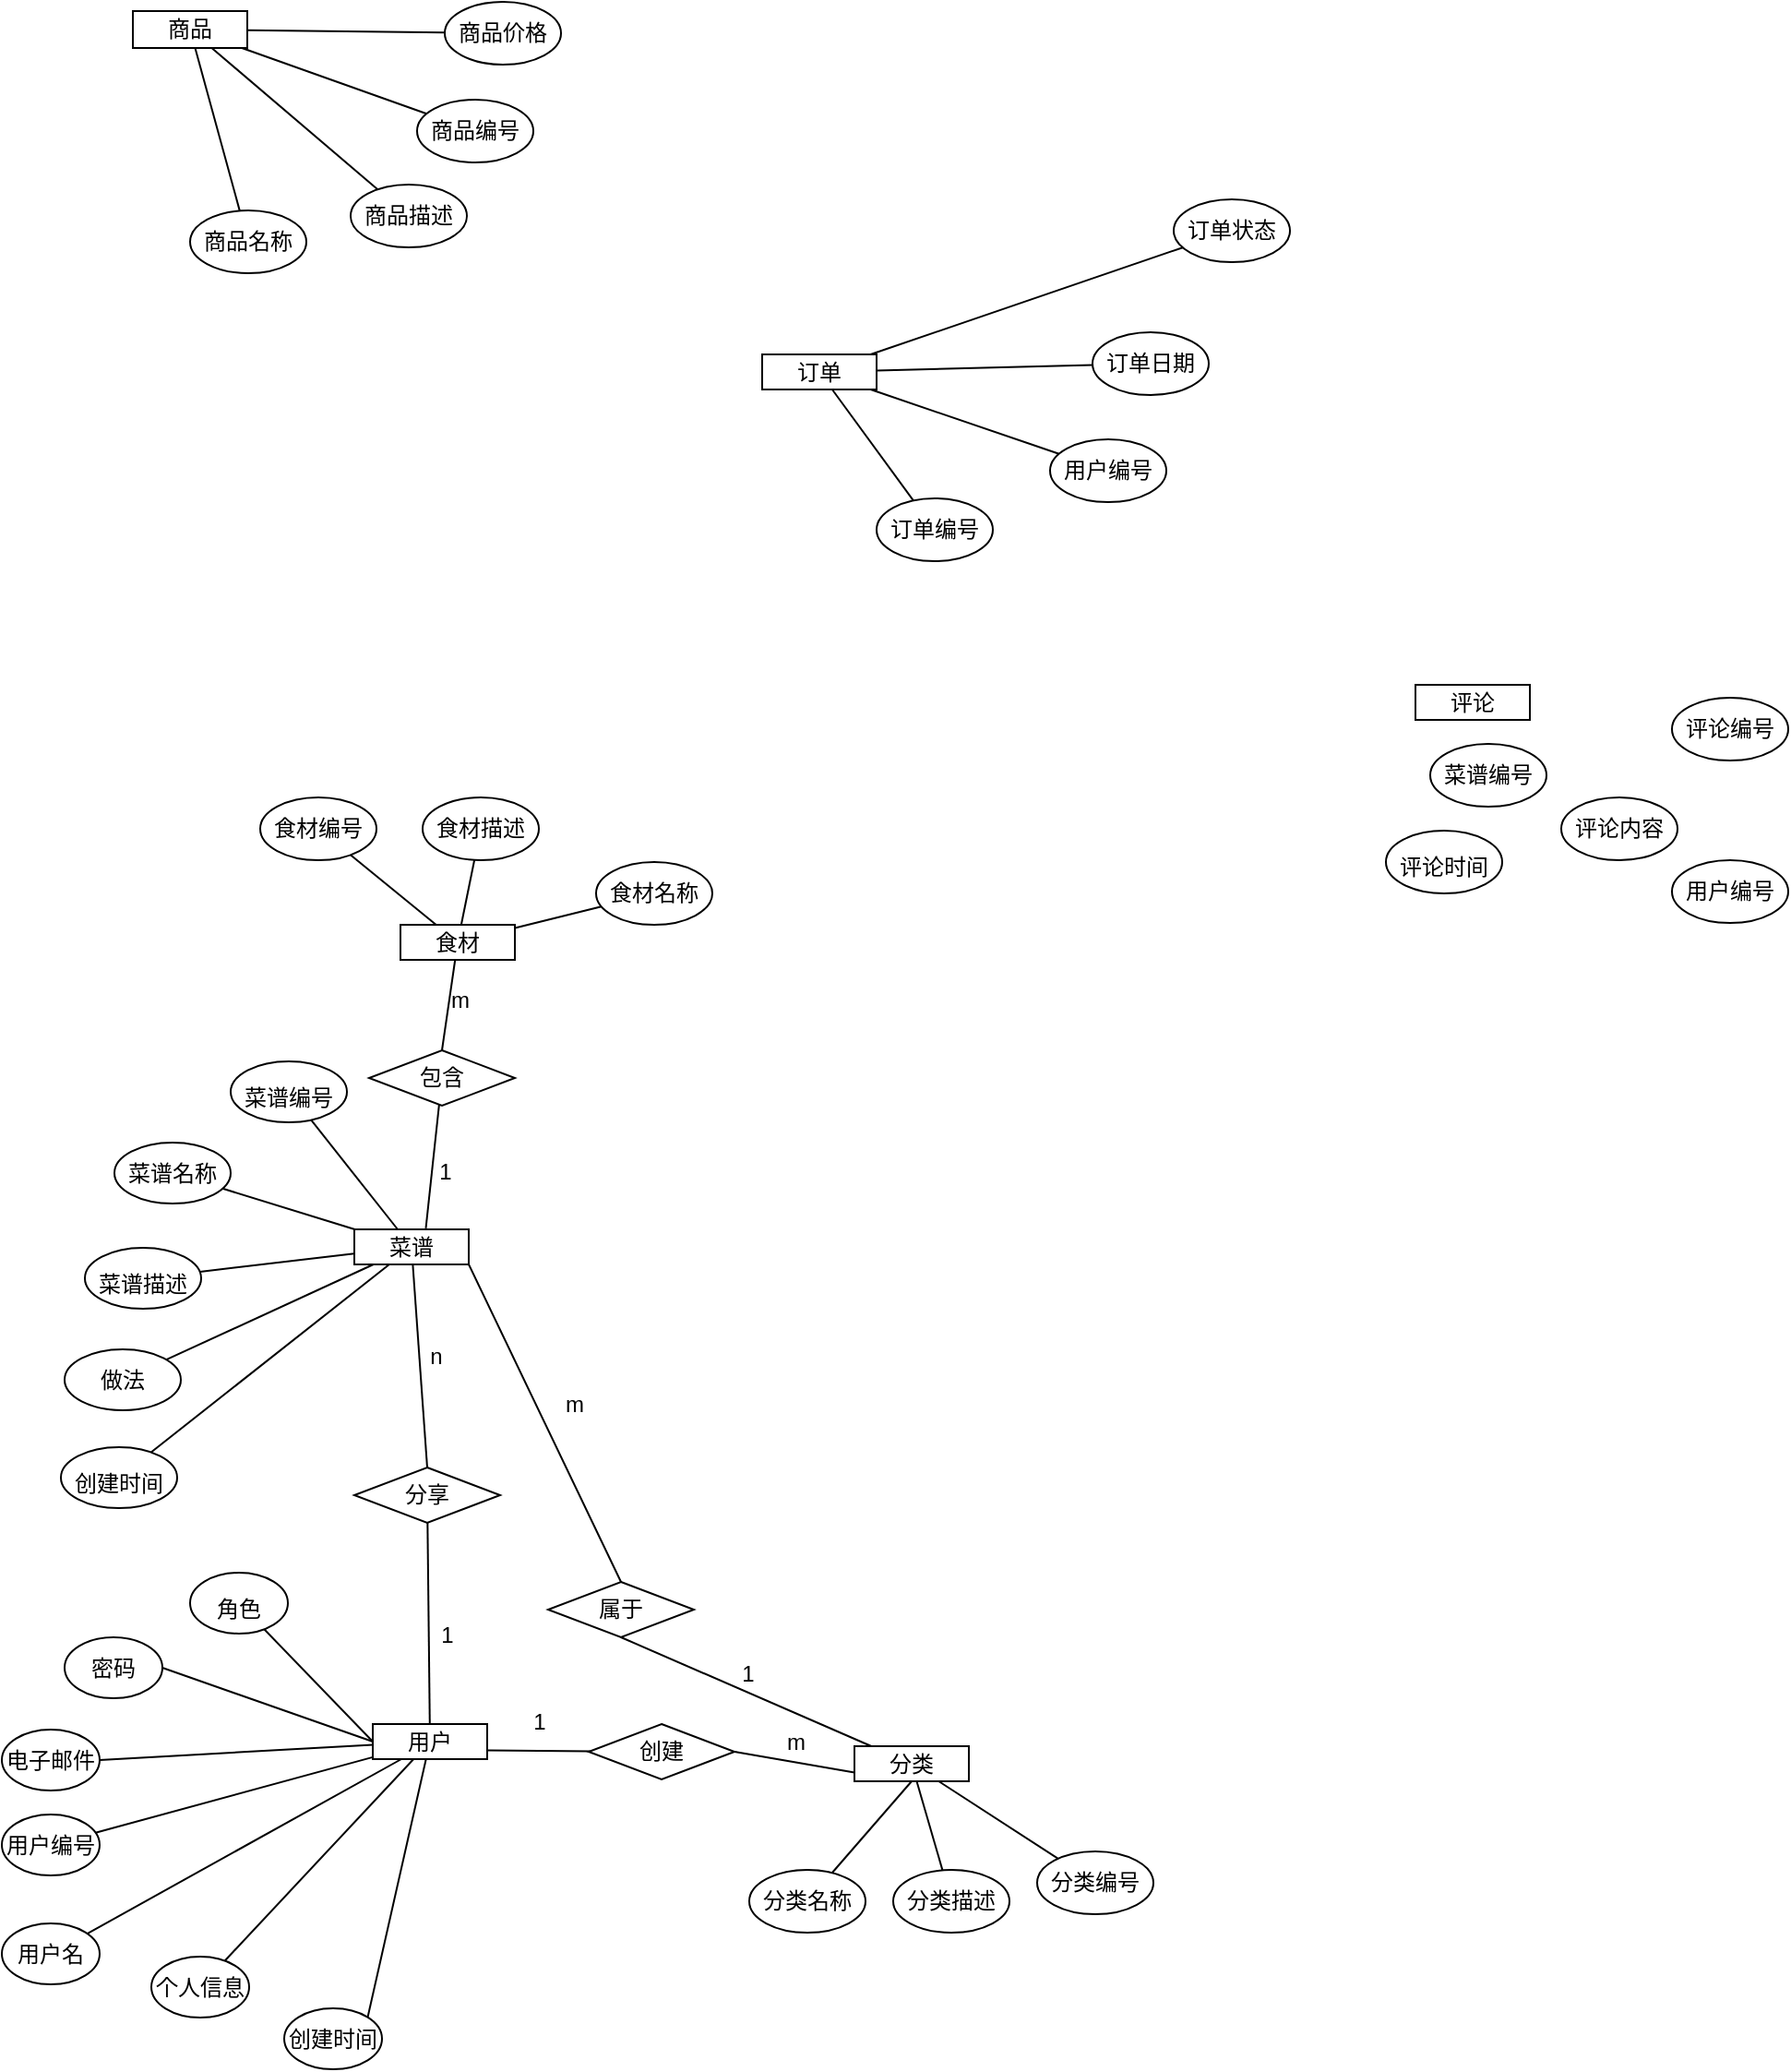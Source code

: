 <mxfile version="26.0.16">
  <diagram name="第 1 页" id="1HDWdItfqhj2lZLO5Fnb">
    <mxGraphModel dx="1000" dy="1347" grid="0" gridSize="10" guides="1" tooltips="1" connect="1" arrows="1" fold="1" page="1" pageScale="1" pageWidth="1100" pageHeight="850" math="0" shadow="0">
      <root>
        <mxCell id="0" />
        <mxCell id="1" parent="0" />
        <mxCell id="SQZiUt8u2_AjFRlVFgGF-1" value="食材" style="rounded=0;whiteSpace=wrap;html=1;" vertex="1" parent="1">
          <mxGeometry x="267" y="116" width="62" height="19" as="geometry" />
        </mxCell>
        <mxCell id="SQZiUt8u2_AjFRlVFgGF-2" value="创建时间" style="ellipse;whiteSpace=wrap;html=1;" vertex="1" parent="1">
          <mxGeometry x="204" y="703" width="53" height="33" as="geometry" />
        </mxCell>
        <mxCell id="SQZiUt8u2_AjFRlVFgGF-3" value="个人信息" style="ellipse;whiteSpace=wrap;html=1;" vertex="1" parent="1">
          <mxGeometry x="132" y="675" width="53" height="33" as="geometry" />
        </mxCell>
        <mxCell id="SQZiUt8u2_AjFRlVFgGF-4" value="&lt;table&gt;&lt;tbody&gt;&lt;tr&gt;&lt;td&gt;&lt;/td&gt;&lt;/tr&gt;&lt;/tbody&gt;&lt;/table&gt;&lt;table&gt;&lt;tbody&gt;&lt;tr&gt;&lt;td&gt;角色&lt;/td&gt;&lt;/tr&gt;&lt;/tbody&gt;&lt;/table&gt;" style="ellipse;whiteSpace=wrap;html=1;" vertex="1" parent="1">
          <mxGeometry x="153" y="467" width="53" height="33" as="geometry" />
        </mxCell>
        <mxCell id="SQZiUt8u2_AjFRlVFgGF-5" value="密码" style="ellipse;whiteSpace=wrap;html=1;" vertex="1" parent="1">
          <mxGeometry x="85" y="502" width="53" height="33" as="geometry" />
        </mxCell>
        <mxCell id="SQZiUt8u2_AjFRlVFgGF-6" value="电子邮件" style="ellipse;whiteSpace=wrap;html=1;" vertex="1" parent="1">
          <mxGeometry x="51" y="552" width="53" height="33" as="geometry" />
        </mxCell>
        <mxCell id="SQZiUt8u2_AjFRlVFgGF-7" value="用户编号" style="ellipse;whiteSpace=wrap;html=1;" vertex="1" parent="1">
          <mxGeometry x="51" y="598" width="53" height="33" as="geometry" />
        </mxCell>
        <mxCell id="SQZiUt8u2_AjFRlVFgGF-8" value="用户名" style="ellipse;whiteSpace=wrap;html=1;" vertex="1" parent="1">
          <mxGeometry x="51" y="657" width="53" height="33" as="geometry" />
        </mxCell>
        <mxCell id="SQZiUt8u2_AjFRlVFgGF-10" value="用户" style="rounded=0;whiteSpace=wrap;html=1;" vertex="1" parent="1">
          <mxGeometry x="252" y="549" width="62" height="19" as="geometry" />
        </mxCell>
        <mxCell id="SQZiUt8u2_AjFRlVFgGF-11" value="分类" style="rounded=0;whiteSpace=wrap;html=1;" vertex="1" parent="1">
          <mxGeometry x="513" y="561" width="62" height="19" as="geometry" />
        </mxCell>
        <mxCell id="SQZiUt8u2_AjFRlVFgGF-12" value="菜谱" style="rounded=0;whiteSpace=wrap;html=1;" vertex="1" parent="1">
          <mxGeometry x="242" y="281" width="62" height="19" as="geometry" />
        </mxCell>
        <mxCell id="SQZiUt8u2_AjFRlVFgGF-14" value="菜谱名称" style="ellipse;whiteSpace=wrap;html=1;" vertex="1" parent="1">
          <mxGeometry x="112" y="234" width="63" height="33" as="geometry" />
        </mxCell>
        <mxCell id="SQZiUt8u2_AjFRlVFgGF-15" value="&lt;table&gt;&lt;tbody&gt;&lt;tr&gt;&lt;td&gt;&lt;/td&gt;&lt;/tr&gt;&lt;/tbody&gt;&lt;/table&gt;&lt;table&gt;&lt;tbody&gt;&lt;tr&gt;&lt;td&gt;菜谱编号&lt;/td&gt;&lt;/tr&gt;&lt;/tbody&gt;&lt;/table&gt;" style="ellipse;whiteSpace=wrap;html=1;" vertex="1" parent="1">
          <mxGeometry x="175" y="190" width="63" height="33" as="geometry" />
        </mxCell>
        <mxCell id="SQZiUt8u2_AjFRlVFgGF-16" value="&lt;table&gt;&lt;tbody&gt;&lt;tr&gt;&lt;td&gt;&lt;/td&gt;&lt;/tr&gt;&lt;/tbody&gt;&lt;/table&gt;&lt;table&gt;&lt;tbody&gt;&lt;tr&gt;&lt;td&gt;菜谱描述&lt;/td&gt;&lt;/tr&gt;&lt;/tbody&gt;&lt;/table&gt;" style="ellipse;whiteSpace=wrap;html=1;" vertex="1" parent="1">
          <mxGeometry x="96" y="291" width="63" height="33" as="geometry" />
        </mxCell>
        <mxCell id="SQZiUt8u2_AjFRlVFgGF-17" value="做法" style="ellipse;whiteSpace=wrap;html=1;" vertex="1" parent="1">
          <mxGeometry x="85" y="346" width="63" height="33" as="geometry" />
        </mxCell>
        <mxCell id="SQZiUt8u2_AjFRlVFgGF-18" value="&lt;table&gt;&lt;tbody&gt;&lt;tr&gt;&lt;td&gt;&lt;/td&gt;&lt;/tr&gt;&lt;/tbody&gt;&lt;/table&gt;&lt;table&gt;&lt;tbody&gt;&lt;tr&gt;&lt;td&gt;创建时间&lt;/td&gt;&lt;/tr&gt;&lt;/tbody&gt;&lt;/table&gt;" style="ellipse;whiteSpace=wrap;html=1;" vertex="1" parent="1">
          <mxGeometry x="83" y="399" width="63" height="33" as="geometry" />
        </mxCell>
        <mxCell id="SQZiUt8u2_AjFRlVFgGF-19" value="食材编号" style="ellipse;whiteSpace=wrap;html=1;" vertex="1" parent="1">
          <mxGeometry x="191" y="47" width="63" height="34" as="geometry" />
        </mxCell>
        <mxCell id="SQZiUt8u2_AjFRlVFgGF-20" value="评论编号" style="ellipse;whiteSpace=wrap;html=1;" vertex="1" parent="1">
          <mxGeometry x="956" y="-7" width="63" height="34" as="geometry" />
        </mxCell>
        <mxCell id="SQZiUt8u2_AjFRlVFgGF-21" value="食材描述" style="ellipse;whiteSpace=wrap;html=1;" vertex="1" parent="1">
          <mxGeometry x="279" y="47" width="63" height="34" as="geometry" />
        </mxCell>
        <mxCell id="SQZiUt8u2_AjFRlVFgGF-22" value="食材名称" style="ellipse;whiteSpace=wrap;html=1;" vertex="1" parent="1">
          <mxGeometry x="373" y="82" width="63" height="34" as="geometry" />
        </mxCell>
        <mxCell id="SQZiUt8u2_AjFRlVFgGF-24" value="订单编号" style="ellipse;whiteSpace=wrap;html=1;" vertex="1" parent="1">
          <mxGeometry x="525" y="-115" width="63" height="34" as="geometry" />
        </mxCell>
        <mxCell id="SQZiUt8u2_AjFRlVFgGF-25" value="分类编号" style="ellipse;whiteSpace=wrap;html=1;" vertex="1" parent="1">
          <mxGeometry x="612" y="618" width="63" height="34" as="geometry" />
        </mxCell>
        <mxCell id="SQZiUt8u2_AjFRlVFgGF-26" value="分类描述" style="ellipse;whiteSpace=wrap;html=1;" vertex="1" parent="1">
          <mxGeometry x="534" y="628" width="63" height="34" as="geometry" />
        </mxCell>
        <mxCell id="SQZiUt8u2_AjFRlVFgGF-27" value="分类名称" style="ellipse;whiteSpace=wrap;html=1;" vertex="1" parent="1">
          <mxGeometry x="456" y="628" width="63" height="34" as="geometry" />
        </mxCell>
        <mxCell id="SQZiUt8u2_AjFRlVFgGF-28" value="评论" style="rounded=0;whiteSpace=wrap;html=1;" vertex="1" parent="1">
          <mxGeometry x="817" y="-14" width="62" height="19" as="geometry" />
        </mxCell>
        <mxCell id="SQZiUt8u2_AjFRlVFgGF-29" value="用户编号" style="ellipse;whiteSpace=wrap;html=1;" vertex="1" parent="1">
          <mxGeometry x="619" y="-147" width="63" height="34" as="geometry" />
        </mxCell>
        <mxCell id="SQZiUt8u2_AjFRlVFgGF-30" value="订单日期" style="ellipse;whiteSpace=wrap;html=1;" vertex="1" parent="1">
          <mxGeometry x="642" y="-205" width="63" height="34" as="geometry" />
        </mxCell>
        <mxCell id="SQZiUt8u2_AjFRlVFgGF-31" value="订单状态" style="ellipse;whiteSpace=wrap;html=1;" vertex="1" parent="1">
          <mxGeometry x="686" y="-277" width="63" height="34" as="geometry" />
        </mxCell>
        <mxCell id="SQZiUt8u2_AjFRlVFgGF-32" value="&lt;table&gt;&lt;tbody&gt;&lt;tr&gt;&lt;td&gt;&lt;/td&gt;&lt;/tr&gt;&lt;/tbody&gt;&lt;/table&gt;&lt;table&gt;&lt;tbody&gt;&lt;tr&gt;&lt;td&gt;评论时间&lt;/td&gt;&lt;/tr&gt;&lt;/tbody&gt;&lt;/table&gt;" style="ellipse;whiteSpace=wrap;html=1;" vertex="1" parent="1">
          <mxGeometry x="801" y="65" width="63" height="34" as="geometry" />
        </mxCell>
        <mxCell id="SQZiUt8u2_AjFRlVFgGF-33" value="评论内容" style="ellipse;whiteSpace=wrap;html=1;" vertex="1" parent="1">
          <mxGeometry x="896" y="47" width="63" height="34" as="geometry" />
        </mxCell>
        <mxCell id="SQZiUt8u2_AjFRlVFgGF-34" value="用户编号" style="ellipse;whiteSpace=wrap;html=1;" vertex="1" parent="1">
          <mxGeometry x="956" y="81" width="63" height="34" as="geometry" />
        </mxCell>
        <mxCell id="SQZiUt8u2_AjFRlVFgGF-35" value="菜谱编号" style="ellipse;whiteSpace=wrap;html=1;" vertex="1" parent="1">
          <mxGeometry x="825" y="18" width="63" height="34" as="geometry" />
        </mxCell>
        <mxCell id="SQZiUt8u2_AjFRlVFgGF-36" value="订单" style="rounded=0;whiteSpace=wrap;html=1;" vertex="1" parent="1">
          <mxGeometry x="463" y="-193" width="62" height="19" as="geometry" />
        </mxCell>
        <mxCell id="SQZiUt8u2_AjFRlVFgGF-37" value="商品" style="rounded=0;whiteSpace=wrap;html=1;" vertex="1" parent="1">
          <mxGeometry x="122" y="-379" width="62" height="20" as="geometry" />
        </mxCell>
        <mxCell id="SQZiUt8u2_AjFRlVFgGF-38" value="商品价格" style="ellipse;whiteSpace=wrap;html=1;" vertex="1" parent="1">
          <mxGeometry x="291" y="-384" width="63" height="34" as="geometry" />
        </mxCell>
        <mxCell id="SQZiUt8u2_AjFRlVFgGF-39" value="商品描述" style="ellipse;whiteSpace=wrap;html=1;" vertex="1" parent="1">
          <mxGeometry x="240" y="-285" width="63" height="34" as="geometry" />
        </mxCell>
        <mxCell id="SQZiUt8u2_AjFRlVFgGF-40" value="商品编号" style="ellipse;whiteSpace=wrap;html=1;" vertex="1" parent="1">
          <mxGeometry x="276" y="-331" width="63" height="34" as="geometry" />
        </mxCell>
        <mxCell id="SQZiUt8u2_AjFRlVFgGF-41" value="商品名称" style="ellipse;whiteSpace=wrap;html=1;" vertex="1" parent="1">
          <mxGeometry x="153" y="-271" width="63" height="34" as="geometry" />
        </mxCell>
        <mxCell id="SQZiUt8u2_AjFRlVFgGF-43" value="" style="endArrow=none;html=1;rounded=0;entryX=0;entryY=0.5;entryDx=0;entryDy=0;" edge="1" parent="1" source="SQZiUt8u2_AjFRlVFgGF-4" target="SQZiUt8u2_AjFRlVFgGF-10">
          <mxGeometry width="50" height="50" relative="1" as="geometry">
            <mxPoint x="277" y="588" as="sourcePoint" />
            <mxPoint x="327" y="538" as="targetPoint" />
          </mxGeometry>
        </mxCell>
        <mxCell id="SQZiUt8u2_AjFRlVFgGF-44" value="" style="endArrow=none;html=1;rounded=0;exitX=1;exitY=0.5;exitDx=0;exitDy=0;entryX=0;entryY=0.5;entryDx=0;entryDy=0;" edge="1" parent="1" source="SQZiUt8u2_AjFRlVFgGF-5" target="SQZiUt8u2_AjFRlVFgGF-10">
          <mxGeometry width="50" height="50" relative="1" as="geometry">
            <mxPoint x="287" y="625" as="sourcePoint" />
            <mxPoint x="217" y="564" as="targetPoint" />
          </mxGeometry>
        </mxCell>
        <mxCell id="SQZiUt8u2_AjFRlVFgGF-46" value="" style="endArrow=none;html=1;rounded=0;exitX=1;exitY=0.5;exitDx=0;exitDy=0;" edge="1" parent="1" source="SQZiUt8u2_AjFRlVFgGF-6" target="SQZiUt8u2_AjFRlVFgGF-10">
          <mxGeometry width="50" height="50" relative="1" as="geometry">
            <mxPoint x="114" y="543" as="sourcePoint" />
            <mxPoint x="263" y="564" as="targetPoint" />
          </mxGeometry>
        </mxCell>
        <mxCell id="SQZiUt8u2_AjFRlVFgGF-47" value="" style="endArrow=none;html=1;rounded=0;" edge="1" parent="1" source="SQZiUt8u2_AjFRlVFgGF-7" target="SQZiUt8u2_AjFRlVFgGF-10">
          <mxGeometry width="50" height="50" relative="1" as="geometry">
            <mxPoint x="114" y="579" as="sourcePoint" />
            <mxPoint x="262" y="570" as="targetPoint" />
          </mxGeometry>
        </mxCell>
        <mxCell id="SQZiUt8u2_AjFRlVFgGF-48" value="" style="endArrow=none;html=1;rounded=0;entryX=0.25;entryY=1;entryDx=0;entryDy=0;" edge="1" parent="1" source="SQZiUt8u2_AjFRlVFgGF-8" target="SQZiUt8u2_AjFRlVFgGF-10">
          <mxGeometry width="50" height="50" relative="1" as="geometry">
            <mxPoint x="112" y="618" as="sourcePoint" />
            <mxPoint x="262" y="577" as="targetPoint" />
          </mxGeometry>
        </mxCell>
        <mxCell id="SQZiUt8u2_AjFRlVFgGF-49" value="" style="endArrow=none;html=1;rounded=0;" edge="1" parent="1" source="SQZiUt8u2_AjFRlVFgGF-3" target="SQZiUt8u2_AjFRlVFgGF-10">
          <mxGeometry width="50" height="50" relative="1" as="geometry">
            <mxPoint x="107" y="673" as="sourcePoint" />
            <mxPoint x="278" y="578" as="targetPoint" />
          </mxGeometry>
        </mxCell>
        <mxCell id="SQZiUt8u2_AjFRlVFgGF-50" value="" style="endArrow=none;html=1;rounded=0;" edge="1" parent="1" source="SQZiUt8u2_AjFRlVFgGF-18" target="SQZiUt8u2_AjFRlVFgGF-12">
          <mxGeometry width="50" height="50" relative="1" as="geometry">
            <mxPoint x="126" y="414" as="sourcePoint" />
            <mxPoint x="297" y="319" as="targetPoint" />
          </mxGeometry>
        </mxCell>
        <mxCell id="SQZiUt8u2_AjFRlVFgGF-51" value="" style="endArrow=none;html=1;rounded=0;exitX=1;exitY=0;exitDx=0;exitDy=0;" edge="1" parent="1" source="SQZiUt8u2_AjFRlVFgGF-2" target="SQZiUt8u2_AjFRlVFgGF-10">
          <mxGeometry width="50" height="50" relative="1" as="geometry">
            <mxPoint x="127" y="693" as="sourcePoint" />
            <mxPoint x="298" y="598" as="targetPoint" />
          </mxGeometry>
        </mxCell>
        <mxCell id="SQZiUt8u2_AjFRlVFgGF-52" value="" style="endArrow=none;html=1;rounded=0;" edge="1" parent="1" source="SQZiUt8u2_AjFRlVFgGF-1" target="SQZiUt8u2_AjFRlVFgGF-21">
          <mxGeometry width="50" height="50" relative="1" as="geometry">
            <mxPoint x="72" y="139" as="sourcePoint" />
            <mxPoint x="243" y="44" as="targetPoint" />
          </mxGeometry>
        </mxCell>
        <mxCell id="SQZiUt8u2_AjFRlVFgGF-53" value="" style="endArrow=none;html=1;rounded=0;" edge="1" parent="1" source="SQZiUt8u2_AjFRlVFgGF-1" target="SQZiUt8u2_AjFRlVFgGF-22">
          <mxGeometry width="50" height="50" relative="1" as="geometry">
            <mxPoint x="82" y="149" as="sourcePoint" />
            <mxPoint x="253" y="54" as="targetPoint" />
          </mxGeometry>
        </mxCell>
        <mxCell id="SQZiUt8u2_AjFRlVFgGF-54" value="" style="endArrow=none;html=1;rounded=0;" edge="1" parent="1" source="SQZiUt8u2_AjFRlVFgGF-1" target="SQZiUt8u2_AjFRlVFgGF-19">
          <mxGeometry width="50" height="50" relative="1" as="geometry">
            <mxPoint x="92" y="159" as="sourcePoint" />
            <mxPoint x="263" y="64" as="targetPoint" />
          </mxGeometry>
        </mxCell>
        <mxCell id="SQZiUt8u2_AjFRlVFgGF-55" value="" style="endArrow=none;html=1;rounded=0;" edge="1" parent="1" source="SQZiUt8u2_AjFRlVFgGF-17" target="SQZiUt8u2_AjFRlVFgGF-12">
          <mxGeometry width="50" height="50" relative="1" as="geometry">
            <mxPoint x="179" y="338" as="sourcePoint" />
            <mxPoint x="311" y="240" as="targetPoint" />
          </mxGeometry>
        </mxCell>
        <mxCell id="SQZiUt8u2_AjFRlVFgGF-56" value="" style="endArrow=none;html=1;rounded=0;" edge="1" parent="1" source="SQZiUt8u2_AjFRlVFgGF-16" target="SQZiUt8u2_AjFRlVFgGF-12">
          <mxGeometry width="50" height="50" relative="1" as="geometry">
            <mxPoint x="148" y="418" as="sourcePoint" />
            <mxPoint x="280" y="320" as="targetPoint" />
          </mxGeometry>
        </mxCell>
        <mxCell id="SQZiUt8u2_AjFRlVFgGF-57" value="" style="endArrow=none;html=1;rounded=0;" edge="1" parent="1" source="SQZiUt8u2_AjFRlVFgGF-14" target="SQZiUt8u2_AjFRlVFgGF-12">
          <mxGeometry width="50" height="50" relative="1" as="geometry">
            <mxPoint x="158" y="428" as="sourcePoint" />
            <mxPoint x="290" y="330" as="targetPoint" />
          </mxGeometry>
        </mxCell>
        <mxCell id="SQZiUt8u2_AjFRlVFgGF-58" value="" style="endArrow=none;html=1;rounded=0;" edge="1" parent="1" source="SQZiUt8u2_AjFRlVFgGF-12" target="SQZiUt8u2_AjFRlVFgGF-15">
          <mxGeometry width="50" height="50" relative="1" as="geometry">
            <mxPoint x="168" y="438" as="sourcePoint" />
            <mxPoint x="300" y="340" as="targetPoint" />
          </mxGeometry>
        </mxCell>
        <mxCell id="SQZiUt8u2_AjFRlVFgGF-60" value="分享" style="rhombus;whiteSpace=wrap;html=1;" vertex="1" parent="1">
          <mxGeometry x="242" y="410" width="79" height="30" as="geometry" />
        </mxCell>
        <mxCell id="SQZiUt8u2_AjFRlVFgGF-61" value="" style="endArrow=none;html=1;rounded=0;exitX=0.5;exitY=0;exitDx=0;exitDy=0;" edge="1" parent="1" source="SQZiUt8u2_AjFRlVFgGF-60" target="SQZiUt8u2_AjFRlVFgGF-12">
          <mxGeometry width="50" height="50" relative="1" as="geometry">
            <mxPoint x="501" y="549" as="sourcePoint" />
            <mxPoint x="551" y="499" as="targetPoint" />
          </mxGeometry>
        </mxCell>
        <mxCell id="SQZiUt8u2_AjFRlVFgGF-62" value="" style="endArrow=none;html=1;rounded=0;" edge="1" parent="1" source="SQZiUt8u2_AjFRlVFgGF-10" target="SQZiUt8u2_AjFRlVFgGF-60">
          <mxGeometry width="50" height="50" relative="1" as="geometry">
            <mxPoint x="292" y="542" as="sourcePoint" />
            <mxPoint x="283" y="436" as="targetPoint" />
          </mxGeometry>
        </mxCell>
        <mxCell id="SQZiUt8u2_AjFRlVFgGF-63" value="1" style="text;html=1;align=center;verticalAlign=middle;resizable=0;points=[];autosize=1;strokeColor=none;fillColor=none;" vertex="1" parent="1">
          <mxGeometry x="279" y="488" width="25" height="26" as="geometry" />
        </mxCell>
        <mxCell id="SQZiUt8u2_AjFRlVFgGF-64" value="n" style="text;html=1;align=center;verticalAlign=middle;resizable=0;points=[];autosize=1;strokeColor=none;fillColor=none;" vertex="1" parent="1">
          <mxGeometry x="273" y="337" width="25" height="26" as="geometry" />
        </mxCell>
        <mxCell id="SQZiUt8u2_AjFRlVFgGF-65" value="包含" style="rhombus;whiteSpace=wrap;html=1;" vertex="1" parent="1">
          <mxGeometry x="250" y="184" width="79" height="30" as="geometry" />
        </mxCell>
        <mxCell id="SQZiUt8u2_AjFRlVFgGF-66" value="" style="endArrow=none;html=1;rounded=0;exitX=0.625;exitY=-0.03;exitDx=0;exitDy=0;exitPerimeter=0;" edge="1" parent="1" source="SQZiUt8u2_AjFRlVFgGF-12" target="SQZiUt8u2_AjFRlVFgGF-65">
          <mxGeometry width="50" height="50" relative="1" as="geometry">
            <mxPoint x="453" y="216" as="sourcePoint" />
            <mxPoint x="503" y="166" as="targetPoint" />
          </mxGeometry>
        </mxCell>
        <mxCell id="SQZiUt8u2_AjFRlVFgGF-67" value="1" style="text;html=1;align=center;verticalAlign=middle;resizable=0;points=[];autosize=1;strokeColor=none;fillColor=none;" vertex="1" parent="1">
          <mxGeometry x="278" y="237" width="25" height="26" as="geometry" />
        </mxCell>
        <mxCell id="SQZiUt8u2_AjFRlVFgGF-68" value="" style="endArrow=none;html=1;rounded=0;exitX=0.5;exitY=0;exitDx=0;exitDy=0;" edge="1" parent="1" source="SQZiUt8u2_AjFRlVFgGF-65" target="SQZiUt8u2_AjFRlVFgGF-1">
          <mxGeometry width="50" height="50" relative="1" as="geometry">
            <mxPoint x="453" y="216" as="sourcePoint" />
            <mxPoint x="503" y="166" as="targetPoint" />
          </mxGeometry>
        </mxCell>
        <mxCell id="SQZiUt8u2_AjFRlVFgGF-69" value="m" style="text;html=1;align=center;verticalAlign=middle;resizable=0;points=[];autosize=1;strokeColor=none;fillColor=none;" vertex="1" parent="1">
          <mxGeometry x="285" y="144" width="28" height="26" as="geometry" />
        </mxCell>
        <mxCell id="SQZiUt8u2_AjFRlVFgGF-70" value="创建" style="rhombus;whiteSpace=wrap;html=1;" vertex="1" parent="1">
          <mxGeometry x="369" y="549" width="79" height="30" as="geometry" />
        </mxCell>
        <mxCell id="SQZiUt8u2_AjFRlVFgGF-71" value="1" style="text;html=1;align=center;verticalAlign=middle;resizable=0;points=[];autosize=1;strokeColor=none;fillColor=none;" vertex="1" parent="1">
          <mxGeometry x="329" y="535" width="25" height="26" as="geometry" />
        </mxCell>
        <mxCell id="SQZiUt8u2_AjFRlVFgGF-72" value="" style="endArrow=none;html=1;rounded=0;exitX=1;exitY=0.75;exitDx=0;exitDy=0;" edge="1" parent="1" source="SQZiUt8u2_AjFRlVFgGF-10" target="SQZiUt8u2_AjFRlVFgGF-70">
          <mxGeometry width="50" height="50" relative="1" as="geometry">
            <mxPoint x="293" y="559" as="sourcePoint" />
            <mxPoint x="292" y="450" as="targetPoint" />
          </mxGeometry>
        </mxCell>
        <mxCell id="SQZiUt8u2_AjFRlVFgGF-73" value="" style="endArrow=none;html=1;rounded=0;entryX=0;entryY=0.75;entryDx=0;entryDy=0;exitX=1;exitY=0.5;exitDx=0;exitDy=0;" edge="1" parent="1" source="SQZiUt8u2_AjFRlVFgGF-70" target="SQZiUt8u2_AjFRlVFgGF-11">
          <mxGeometry width="50" height="50" relative="1" as="geometry">
            <mxPoint x="324" y="573" as="sourcePoint" />
            <mxPoint x="380" y="574" as="targetPoint" />
          </mxGeometry>
        </mxCell>
        <mxCell id="SQZiUt8u2_AjFRlVFgGF-74" value="m" style="text;html=1;align=center;verticalAlign=middle;resizable=0;points=[];autosize=1;strokeColor=none;fillColor=none;" vertex="1" parent="1">
          <mxGeometry x="467" y="545.5" width="28" height="26" as="geometry" />
        </mxCell>
        <mxCell id="SQZiUt8u2_AjFRlVFgGF-75" value="" style="endArrow=none;html=1;rounded=0;entryX=0.5;entryY=1;entryDx=0;entryDy=0;" edge="1" parent="1" source="SQZiUt8u2_AjFRlVFgGF-27" target="SQZiUt8u2_AjFRlVFgGF-11">
          <mxGeometry width="50" height="50" relative="1" as="geometry">
            <mxPoint x="676" y="455" as="sourcePoint" />
            <mxPoint x="726" y="405" as="targetPoint" />
          </mxGeometry>
        </mxCell>
        <mxCell id="SQZiUt8u2_AjFRlVFgGF-76" value="" style="endArrow=none;html=1;rounded=0;" edge="1" parent="1" source="SQZiUt8u2_AjFRlVFgGF-26" target="SQZiUt8u2_AjFRlVFgGF-11">
          <mxGeometry width="50" height="50" relative="1" as="geometry">
            <mxPoint x="511" y="640" as="sourcePoint" />
            <mxPoint x="554" y="590" as="targetPoint" />
          </mxGeometry>
        </mxCell>
        <mxCell id="SQZiUt8u2_AjFRlVFgGF-77" value="" style="endArrow=none;html=1;rounded=0;" edge="1" parent="1" source="SQZiUt8u2_AjFRlVFgGF-25" target="SQZiUt8u2_AjFRlVFgGF-11">
          <mxGeometry width="50" height="50" relative="1" as="geometry">
            <mxPoint x="521" y="650" as="sourcePoint" />
            <mxPoint x="564" y="600" as="targetPoint" />
          </mxGeometry>
        </mxCell>
        <mxCell id="SQZiUt8u2_AjFRlVFgGF-78" value="属于" style="rhombus;whiteSpace=wrap;html=1;" vertex="1" parent="1">
          <mxGeometry x="347" y="472" width="79" height="30" as="geometry" />
        </mxCell>
        <mxCell id="SQZiUt8u2_AjFRlVFgGF-80" value="" style="endArrow=none;html=1;rounded=0;exitX=0.5;exitY=1;exitDx=0;exitDy=0;" edge="1" parent="1" source="SQZiUt8u2_AjFRlVFgGF-78" target="SQZiUt8u2_AjFRlVFgGF-11">
          <mxGeometry width="50" height="50" relative="1" as="geometry">
            <mxPoint x="526" y="382" as="sourcePoint" />
            <mxPoint x="576" y="332" as="targetPoint" />
          </mxGeometry>
        </mxCell>
        <mxCell id="SQZiUt8u2_AjFRlVFgGF-81" value="" style="endArrow=none;html=1;rounded=0;exitX=0.5;exitY=0;exitDx=0;exitDy=0;entryX=1;entryY=1;entryDx=0;entryDy=0;" edge="1" parent="1" source="SQZiUt8u2_AjFRlVFgGF-78" target="SQZiUt8u2_AjFRlVFgGF-12">
          <mxGeometry width="50" height="50" relative="1" as="geometry">
            <mxPoint x="526" y="382" as="sourcePoint" />
            <mxPoint x="576" y="332" as="targetPoint" />
          </mxGeometry>
        </mxCell>
        <mxCell id="SQZiUt8u2_AjFRlVFgGF-82" value="m" style="text;html=1;align=center;verticalAlign=middle;resizable=0;points=[];autosize=1;strokeColor=none;fillColor=none;" vertex="1" parent="1">
          <mxGeometry x="347" y="363" width="28" height="26" as="geometry" />
        </mxCell>
        <mxCell id="SQZiUt8u2_AjFRlVFgGF-83" value="1" style="text;html=1;align=center;verticalAlign=middle;resizable=0;points=[];autosize=1;strokeColor=none;fillColor=none;" vertex="1" parent="1">
          <mxGeometry x="442" y="509" width="25" height="26" as="geometry" />
        </mxCell>
        <mxCell id="SQZiUt8u2_AjFRlVFgGF-85" value="" style="endArrow=none;html=1;rounded=0;" edge="1" parent="1" source="SQZiUt8u2_AjFRlVFgGF-37" target="SQZiUt8u2_AjFRlVFgGF-38">
          <mxGeometry width="50" height="50" relative="1" as="geometry">
            <mxPoint x="398" y="-192" as="sourcePoint" />
            <mxPoint x="448" y="-242" as="targetPoint" />
          </mxGeometry>
        </mxCell>
        <mxCell id="SQZiUt8u2_AjFRlVFgGF-86" value="" style="endArrow=none;html=1;rounded=0;" edge="1" parent="1" source="SQZiUt8u2_AjFRlVFgGF-37" target="SQZiUt8u2_AjFRlVFgGF-40">
          <mxGeometry width="50" height="50" relative="1" as="geometry">
            <mxPoint x="398" y="-192" as="sourcePoint" />
            <mxPoint x="448" y="-242" as="targetPoint" />
          </mxGeometry>
        </mxCell>
        <mxCell id="SQZiUt8u2_AjFRlVFgGF-87" value="" style="endArrow=none;html=1;rounded=0;" edge="1" parent="1" source="SQZiUt8u2_AjFRlVFgGF-37" target="SQZiUt8u2_AjFRlVFgGF-39">
          <mxGeometry width="50" height="50" relative="1" as="geometry">
            <mxPoint x="398" y="-192" as="sourcePoint" />
            <mxPoint x="448" y="-242" as="targetPoint" />
          </mxGeometry>
        </mxCell>
        <mxCell id="SQZiUt8u2_AjFRlVFgGF-88" value="" style="endArrow=none;html=1;rounded=0;" edge="1" parent="1" source="SQZiUt8u2_AjFRlVFgGF-37" target="SQZiUt8u2_AjFRlVFgGF-41">
          <mxGeometry width="50" height="50" relative="1" as="geometry">
            <mxPoint x="398" y="-192" as="sourcePoint" />
            <mxPoint x="448" y="-242" as="targetPoint" />
          </mxGeometry>
        </mxCell>
        <mxCell id="SQZiUt8u2_AjFRlVFgGF-89" value="" style="endArrow=none;html=1;rounded=0;" edge="1" parent="1" source="SQZiUt8u2_AjFRlVFgGF-24" target="SQZiUt8u2_AjFRlVFgGF-36">
          <mxGeometry width="50" height="50" relative="1" as="geometry">
            <mxPoint x="398" y="-192" as="sourcePoint" />
            <mxPoint x="498" y="-184" as="targetPoint" />
          </mxGeometry>
        </mxCell>
        <mxCell id="SQZiUt8u2_AjFRlVFgGF-90" value="" style="endArrow=none;html=1;rounded=0;" edge="1" parent="1" source="SQZiUt8u2_AjFRlVFgGF-36" target="SQZiUt8u2_AjFRlVFgGF-29">
          <mxGeometry width="50" height="50" relative="1" as="geometry">
            <mxPoint x="398" y="-192" as="sourcePoint" />
            <mxPoint x="517" y="-224" as="targetPoint" />
          </mxGeometry>
        </mxCell>
        <mxCell id="SQZiUt8u2_AjFRlVFgGF-91" value="" style="endArrow=none;html=1;rounded=0;" edge="1" parent="1" source="SQZiUt8u2_AjFRlVFgGF-36" target="SQZiUt8u2_AjFRlVFgGF-31">
          <mxGeometry width="50" height="50" relative="1" as="geometry">
            <mxPoint x="398" y="-192" as="sourcePoint" />
            <mxPoint x="448" y="-242" as="targetPoint" />
          </mxGeometry>
        </mxCell>
        <mxCell id="SQZiUt8u2_AjFRlVFgGF-92" value="" style="endArrow=none;html=1;rounded=0;" edge="1" parent="1" source="SQZiUt8u2_AjFRlVFgGF-36" target="SQZiUt8u2_AjFRlVFgGF-30">
          <mxGeometry width="50" height="50" relative="1" as="geometry">
            <mxPoint x="532" y="-183" as="sourcePoint" />
            <mxPoint x="701" y="-241" as="targetPoint" />
          </mxGeometry>
        </mxCell>
      </root>
    </mxGraphModel>
  </diagram>
</mxfile>
